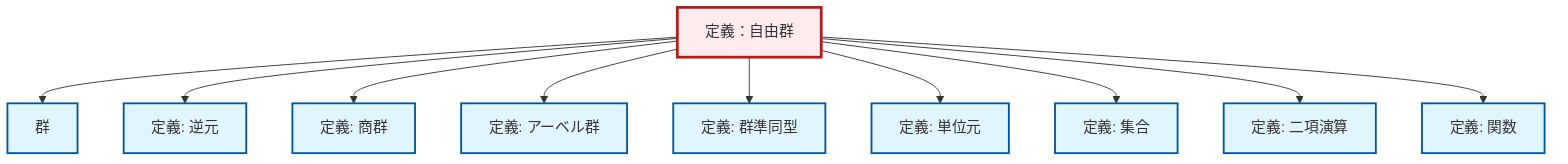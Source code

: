 graph TD
    classDef definition fill:#e1f5fe,stroke:#01579b,stroke-width:2px
    classDef theorem fill:#f3e5f5,stroke:#4a148c,stroke-width:2px
    classDef axiom fill:#fff3e0,stroke:#e65100,stroke-width:2px
    classDef example fill:#e8f5e9,stroke:#1b5e20,stroke-width:2px
    classDef current fill:#ffebee,stroke:#b71c1c,stroke-width:3px
    def-group["群"]:::definition
    def-free-group["定義：自由群"]:::definition
    def-inverse-element["定義: 逆元"]:::definition
    def-identity-element["定義: 単位元"]:::definition
    def-set["定義: 集合"]:::definition
    def-abelian-group["定義: アーベル群"]:::definition
    def-quotient-group["定義: 商群"]:::definition
    def-homomorphism["定義: 群準同型"]:::definition
    def-binary-operation["定義: 二項演算"]:::definition
    def-function["定義: 関数"]:::definition
    def-free-group --> def-group
    def-free-group --> def-inverse-element
    def-free-group --> def-quotient-group
    def-free-group --> def-abelian-group
    def-free-group --> def-homomorphism
    def-free-group --> def-identity-element
    def-free-group --> def-set
    def-free-group --> def-binary-operation
    def-free-group --> def-function
    class def-free-group current